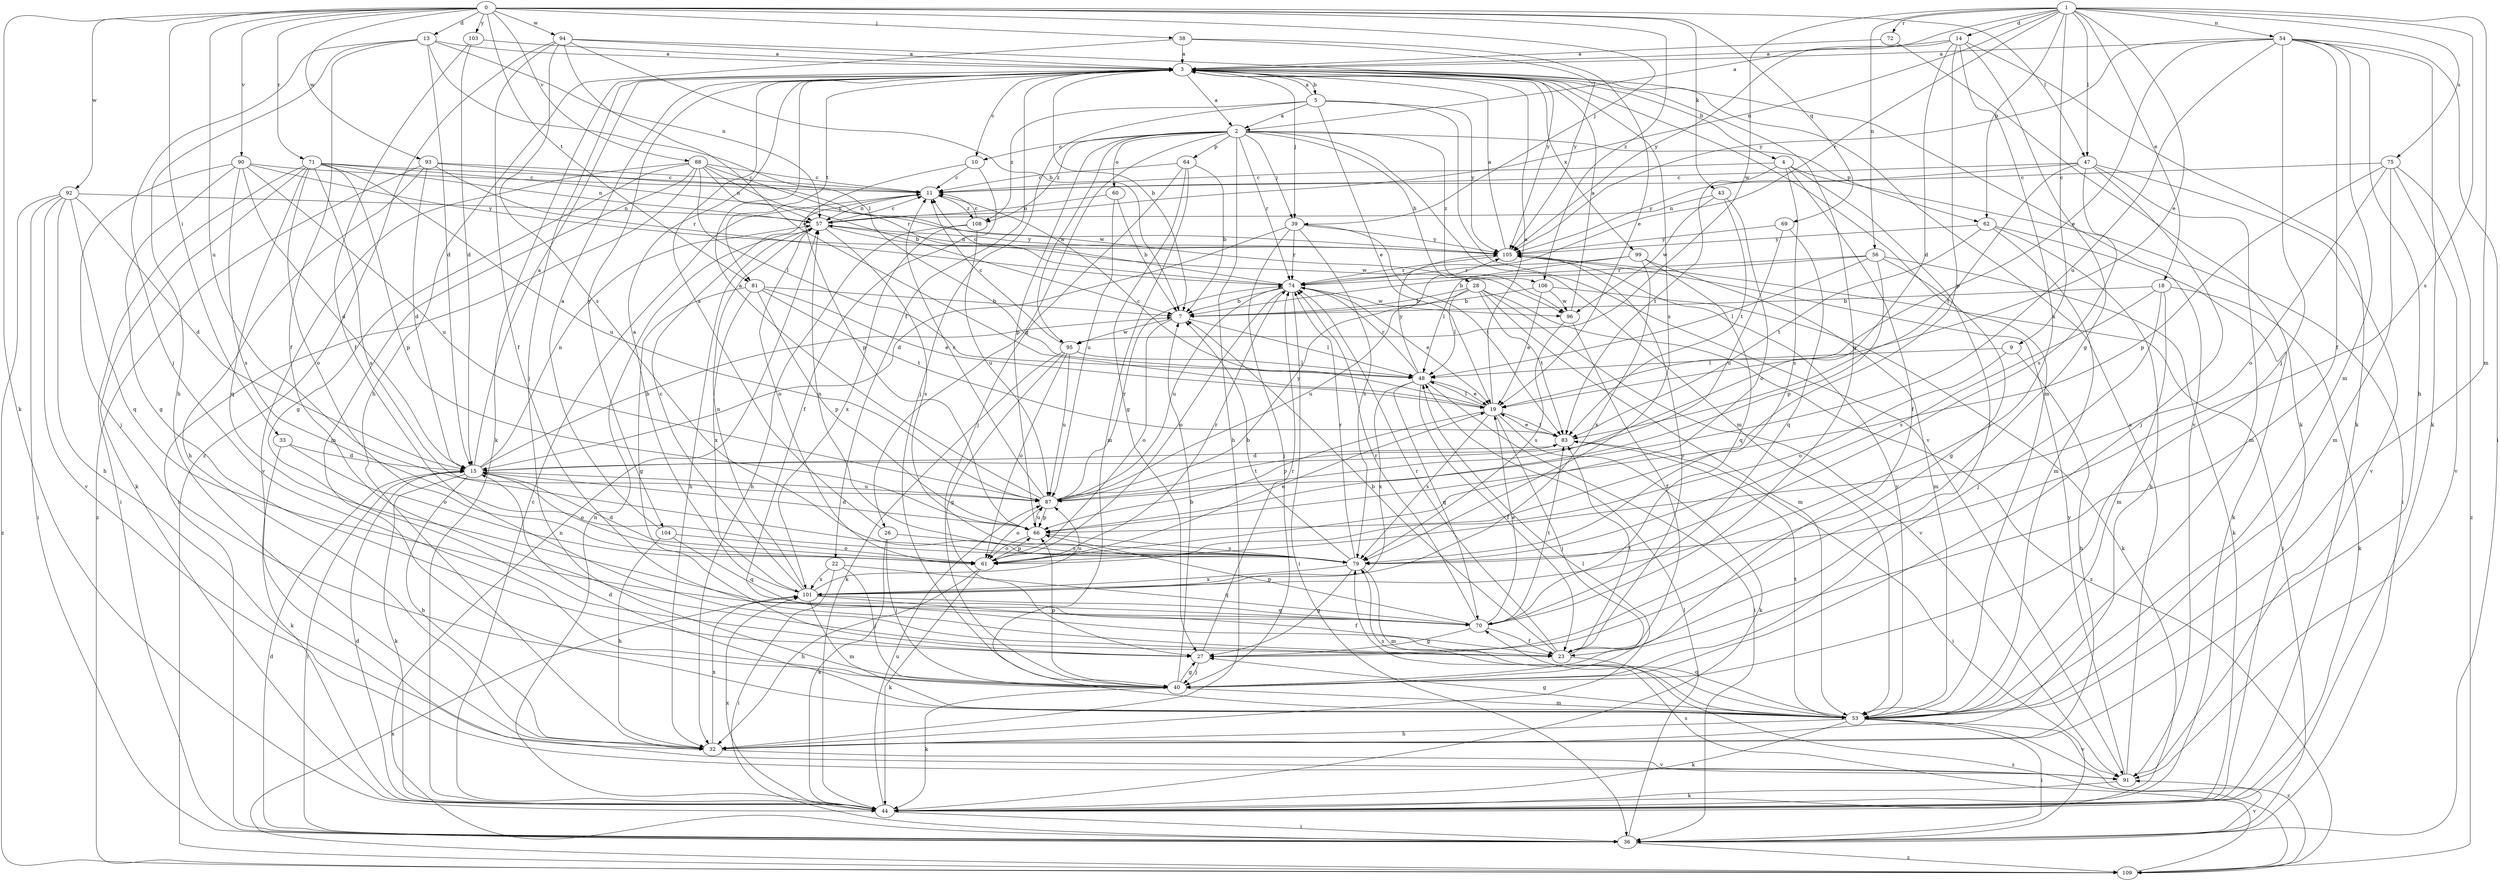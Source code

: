 strict digraph  {
0;
1;
2;
3;
4;
5;
7;
9;
10;
11;
13;
14;
15;
18;
19;
22;
23;
26;
27;
28;
32;
33;
36;
38;
39;
40;
43;
44;
47;
48;
53;
54;
56;
57;
60;
61;
62;
64;
66;
69;
70;
71;
72;
74;
75;
79;
81;
83;
87;
88;
90;
91;
92;
93;
94;
95;
96;
99;
101;
103;
104;
105;
106;
108;
109;
0 -> 13  [label=d];
0 -> 33  [label=i];
0 -> 38  [label=j];
0 -> 39  [label=j];
0 -> 43  [label=k];
0 -> 44  [label=k];
0 -> 47  [label=l];
0 -> 69  [label=q];
0 -> 71  [label=r];
0 -> 81  [label=t];
0 -> 87  [label=u];
0 -> 88  [label=v];
0 -> 90  [label=v];
0 -> 92  [label=w];
0 -> 93  [label=w];
0 -> 94  [label=w];
0 -> 103  [label=y];
0 -> 106  [label=z];
1 -> 2  [label=a];
1 -> 9  [label=c];
1 -> 14  [label=d];
1 -> 18  [label=e];
1 -> 19  [label=e];
1 -> 47  [label=l];
1 -> 53  [label=m];
1 -> 54  [label=n];
1 -> 56  [label=n];
1 -> 57  [label=n];
1 -> 62  [label=p];
1 -> 72  [label=r];
1 -> 74  [label=r];
1 -> 75  [label=s];
1 -> 79  [label=s];
1 -> 95  [label=w];
2 -> 10  [label=c];
2 -> 26  [label=g];
2 -> 28  [label=h];
2 -> 32  [label=h];
2 -> 39  [label=j];
2 -> 53  [label=m];
2 -> 60  [label=o];
2 -> 62  [label=p];
2 -> 64  [label=p];
2 -> 66  [label=p];
2 -> 74  [label=r];
2 -> 95  [label=w];
2 -> 106  [label=z];
2 -> 108  [label=z];
3 -> 2  [label=a];
3 -> 4  [label=b];
3 -> 5  [label=b];
3 -> 7  [label=b];
3 -> 10  [label=c];
3 -> 22  [label=f];
3 -> 39  [label=j];
3 -> 40  [label=j];
3 -> 44  [label=k];
3 -> 53  [label=m];
3 -> 70  [label=q];
3 -> 79  [label=s];
3 -> 81  [label=t];
3 -> 91  [label=v];
3 -> 99  [label=x];
3 -> 104  [label=y];
4 -> 11  [label=c];
4 -> 23  [label=f];
4 -> 36  [label=i];
4 -> 40  [label=j];
4 -> 79  [label=s];
4 -> 83  [label=t];
5 -> 2  [label=a];
5 -> 3  [label=a];
5 -> 19  [label=e];
5 -> 40  [label=j];
5 -> 91  [label=v];
5 -> 105  [label=y];
5 -> 108  [label=z];
7 -> 48  [label=l];
7 -> 61  [label=o];
7 -> 95  [label=w];
9 -> 32  [label=h];
9 -> 48  [label=l];
9 -> 61  [label=o];
10 -> 11  [label=c];
10 -> 23  [label=f];
10 -> 66  [label=p];
11 -> 57  [label=n];
11 -> 108  [label=z];
13 -> 3  [label=a];
13 -> 15  [label=d];
13 -> 23  [label=f];
13 -> 32  [label=h];
13 -> 40  [label=j];
13 -> 48  [label=l];
13 -> 57  [label=n];
14 -> 3  [label=a];
14 -> 15  [label=d];
14 -> 27  [label=g];
14 -> 44  [label=k];
14 -> 66  [label=p];
14 -> 101  [label=x];
14 -> 105  [label=y];
15 -> 3  [label=a];
15 -> 7  [label=b];
15 -> 32  [label=h];
15 -> 36  [label=i];
15 -> 44  [label=k];
15 -> 57  [label=n];
15 -> 61  [label=o];
15 -> 87  [label=u];
18 -> 7  [label=b];
18 -> 40  [label=j];
18 -> 44  [label=k];
18 -> 53  [label=m];
18 -> 79  [label=s];
19 -> 3  [label=a];
19 -> 11  [label=c];
19 -> 40  [label=j];
19 -> 44  [label=k];
19 -> 48  [label=l];
19 -> 66  [label=p];
19 -> 79  [label=s];
19 -> 83  [label=t];
22 -> 36  [label=i];
22 -> 40  [label=j];
22 -> 70  [label=q];
22 -> 101  [label=x];
23 -> 7  [label=b];
23 -> 74  [label=r];
23 -> 83  [label=t];
23 -> 105  [label=y];
23 -> 109  [label=z];
26 -> 3  [label=a];
26 -> 40  [label=j];
26 -> 44  [label=k];
26 -> 79  [label=s];
27 -> 40  [label=j];
27 -> 74  [label=r];
28 -> 7  [label=b];
28 -> 48  [label=l];
28 -> 53  [label=m];
28 -> 83  [label=t];
28 -> 87  [label=u];
28 -> 91  [label=v];
28 -> 109  [label=z];
32 -> 48  [label=l];
32 -> 91  [label=v];
32 -> 101  [label=x];
33 -> 15  [label=d];
33 -> 44  [label=k];
33 -> 61  [label=o];
36 -> 15  [label=d];
36 -> 48  [label=l];
36 -> 57  [label=n];
36 -> 91  [label=v];
36 -> 109  [label=z];
38 -> 3  [label=a];
38 -> 19  [label=e];
38 -> 32  [label=h];
38 -> 105  [label=y];
39 -> 15  [label=d];
39 -> 40  [label=j];
39 -> 74  [label=r];
39 -> 79  [label=s];
39 -> 83  [label=t];
39 -> 105  [label=y];
40 -> 7  [label=b];
40 -> 27  [label=g];
40 -> 44  [label=k];
40 -> 53  [label=m];
40 -> 66  [label=p];
43 -> 57  [label=n];
43 -> 61  [label=o];
43 -> 83  [label=t];
43 -> 96  [label=w];
44 -> 11  [label=c];
44 -> 15  [label=d];
44 -> 36  [label=i];
44 -> 57  [label=n];
44 -> 87  [label=u];
44 -> 101  [label=x];
47 -> 11  [label=c];
47 -> 40  [label=j];
47 -> 53  [label=m];
47 -> 79  [label=s];
47 -> 83  [label=t];
47 -> 91  [label=v];
47 -> 105  [label=y];
48 -> 19  [label=e];
48 -> 23  [label=f];
48 -> 36  [label=i];
48 -> 70  [label=q];
48 -> 74  [label=r];
48 -> 101  [label=x];
48 -> 105  [label=y];
53 -> 15  [label=d];
53 -> 27  [label=g];
53 -> 32  [label=h];
53 -> 36  [label=i];
53 -> 44  [label=k];
53 -> 70  [label=q];
53 -> 79  [label=s];
53 -> 83  [label=t];
53 -> 91  [label=v];
53 -> 105  [label=y];
53 -> 109  [label=z];
54 -> 3  [label=a];
54 -> 19  [label=e];
54 -> 23  [label=f];
54 -> 32  [label=h];
54 -> 36  [label=i];
54 -> 40  [label=j];
54 -> 44  [label=k];
54 -> 53  [label=m];
54 -> 87  [label=u];
54 -> 105  [label=y];
56 -> 7  [label=b];
56 -> 27  [label=g];
56 -> 44  [label=k];
56 -> 48  [label=l];
56 -> 66  [label=p];
56 -> 74  [label=r];
57 -> 11  [label=c];
57 -> 32  [label=h];
57 -> 61  [label=o];
57 -> 79  [label=s];
57 -> 96  [label=w];
57 -> 105  [label=y];
60 -> 7  [label=b];
60 -> 57  [label=n];
60 -> 87  [label=u];
61 -> 15  [label=d];
61 -> 19  [label=e];
61 -> 32  [label=h];
61 -> 44  [label=k];
61 -> 66  [label=p];
61 -> 74  [label=r];
62 -> 32  [label=h];
62 -> 44  [label=k];
62 -> 53  [label=m];
62 -> 83  [label=t];
62 -> 105  [label=y];
64 -> 7  [label=b];
64 -> 11  [label=c];
64 -> 27  [label=g];
64 -> 40  [label=j];
64 -> 53  [label=m];
66 -> 15  [label=d];
66 -> 61  [label=o];
66 -> 79  [label=s];
66 -> 87  [label=u];
69 -> 70  [label=q];
69 -> 87  [label=u];
69 -> 105  [label=y];
70 -> 19  [label=e];
70 -> 23  [label=f];
70 -> 27  [label=g];
70 -> 66  [label=p];
70 -> 74  [label=r];
70 -> 83  [label=t];
71 -> 11  [label=c];
71 -> 36  [label=i];
71 -> 44  [label=k];
71 -> 57  [label=n];
71 -> 61  [label=o];
71 -> 66  [label=p];
71 -> 70  [label=q];
71 -> 79  [label=s];
71 -> 87  [label=u];
71 -> 105  [label=y];
72 -> 3  [label=a];
72 -> 44  [label=k];
74 -> 7  [label=b];
74 -> 11  [label=c];
74 -> 19  [label=e];
74 -> 36  [label=i];
74 -> 61  [label=o];
74 -> 87  [label=u];
74 -> 96  [label=w];
75 -> 11  [label=c];
75 -> 53  [label=m];
75 -> 61  [label=o];
75 -> 66  [label=p];
75 -> 91  [label=v];
75 -> 109  [label=z];
79 -> 7  [label=b];
79 -> 27  [label=g];
79 -> 53  [label=m];
79 -> 57  [label=n];
79 -> 74  [label=r];
79 -> 101  [label=x];
81 -> 7  [label=b];
81 -> 19  [label=e];
81 -> 27  [label=g];
81 -> 66  [label=p];
81 -> 83  [label=t];
81 -> 101  [label=x];
83 -> 15  [label=d];
83 -> 19  [label=e];
83 -> 36  [label=i];
87 -> 3  [label=a];
87 -> 11  [label=c];
87 -> 61  [label=o];
87 -> 66  [label=p];
87 -> 74  [label=r];
87 -> 83  [label=t];
87 -> 105  [label=y];
88 -> 7  [label=b];
88 -> 11  [label=c];
88 -> 27  [label=g];
88 -> 36  [label=i];
88 -> 48  [label=l];
88 -> 53  [label=m];
88 -> 57  [label=n];
88 -> 74  [label=r];
88 -> 91  [label=v];
90 -> 11  [label=c];
90 -> 15  [label=d];
90 -> 27  [label=g];
90 -> 40  [label=j];
90 -> 79  [label=s];
90 -> 87  [label=u];
90 -> 105  [label=y];
91 -> 3  [label=a];
91 -> 44  [label=k];
91 -> 105  [label=y];
92 -> 15  [label=d];
92 -> 32  [label=h];
92 -> 36  [label=i];
92 -> 57  [label=n];
92 -> 70  [label=q];
92 -> 91  [label=v];
92 -> 109  [label=z];
93 -> 11  [label=c];
93 -> 15  [label=d];
93 -> 32  [label=h];
93 -> 74  [label=r];
93 -> 96  [label=w];
93 -> 109  [label=z];
94 -> 3  [label=a];
94 -> 7  [label=b];
94 -> 19  [label=e];
94 -> 23  [label=f];
94 -> 79  [label=s];
94 -> 105  [label=y];
94 -> 109  [label=z];
95 -> 11  [label=c];
95 -> 27  [label=g];
95 -> 44  [label=k];
95 -> 48  [label=l];
95 -> 61  [label=o];
95 -> 87  [label=u];
96 -> 3  [label=a];
96 -> 23  [label=f];
96 -> 79  [label=s];
99 -> 48  [label=l];
99 -> 53  [label=m];
99 -> 70  [label=q];
99 -> 74  [label=r];
99 -> 101  [label=x];
101 -> 3  [label=a];
101 -> 11  [label=c];
101 -> 23  [label=f];
101 -> 53  [label=m];
101 -> 57  [label=n];
101 -> 70  [label=q];
101 -> 87  [label=u];
103 -> 3  [label=a];
103 -> 15  [label=d];
103 -> 23  [label=f];
104 -> 3  [label=a];
104 -> 32  [label=h];
104 -> 61  [label=o];
104 -> 70  [label=q];
105 -> 3  [label=a];
105 -> 36  [label=i];
105 -> 57  [label=n];
105 -> 74  [label=r];
106 -> 7  [label=b];
106 -> 19  [label=e];
106 -> 44  [label=k];
106 -> 96  [label=w];
108 -> 11  [label=c];
108 -> 32  [label=h];
108 -> 87  [label=u];
108 -> 101  [label=x];
109 -> 79  [label=s];
109 -> 101  [label=x];
}
